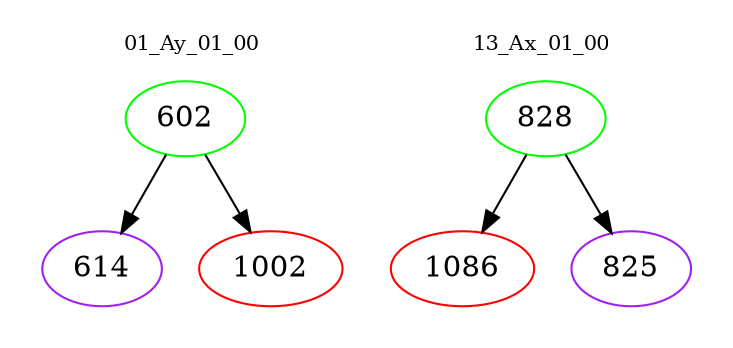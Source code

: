 digraph{
subgraph cluster_0 {
color = white
label = "01_Ay_01_00";
fontsize=10;
T0_602 [label="602", color="green"]
T0_602 -> T0_614 [color="black"]
T0_614 [label="614", color="purple"]
T0_602 -> T0_1002 [color="black"]
T0_1002 [label="1002", color="red"]
}
subgraph cluster_1 {
color = white
label = "13_Ax_01_00";
fontsize=10;
T1_828 [label="828", color="green"]
T1_828 -> T1_1086 [color="black"]
T1_1086 [label="1086", color="red"]
T1_828 -> T1_825 [color="black"]
T1_825 [label="825", color="purple"]
}
}
